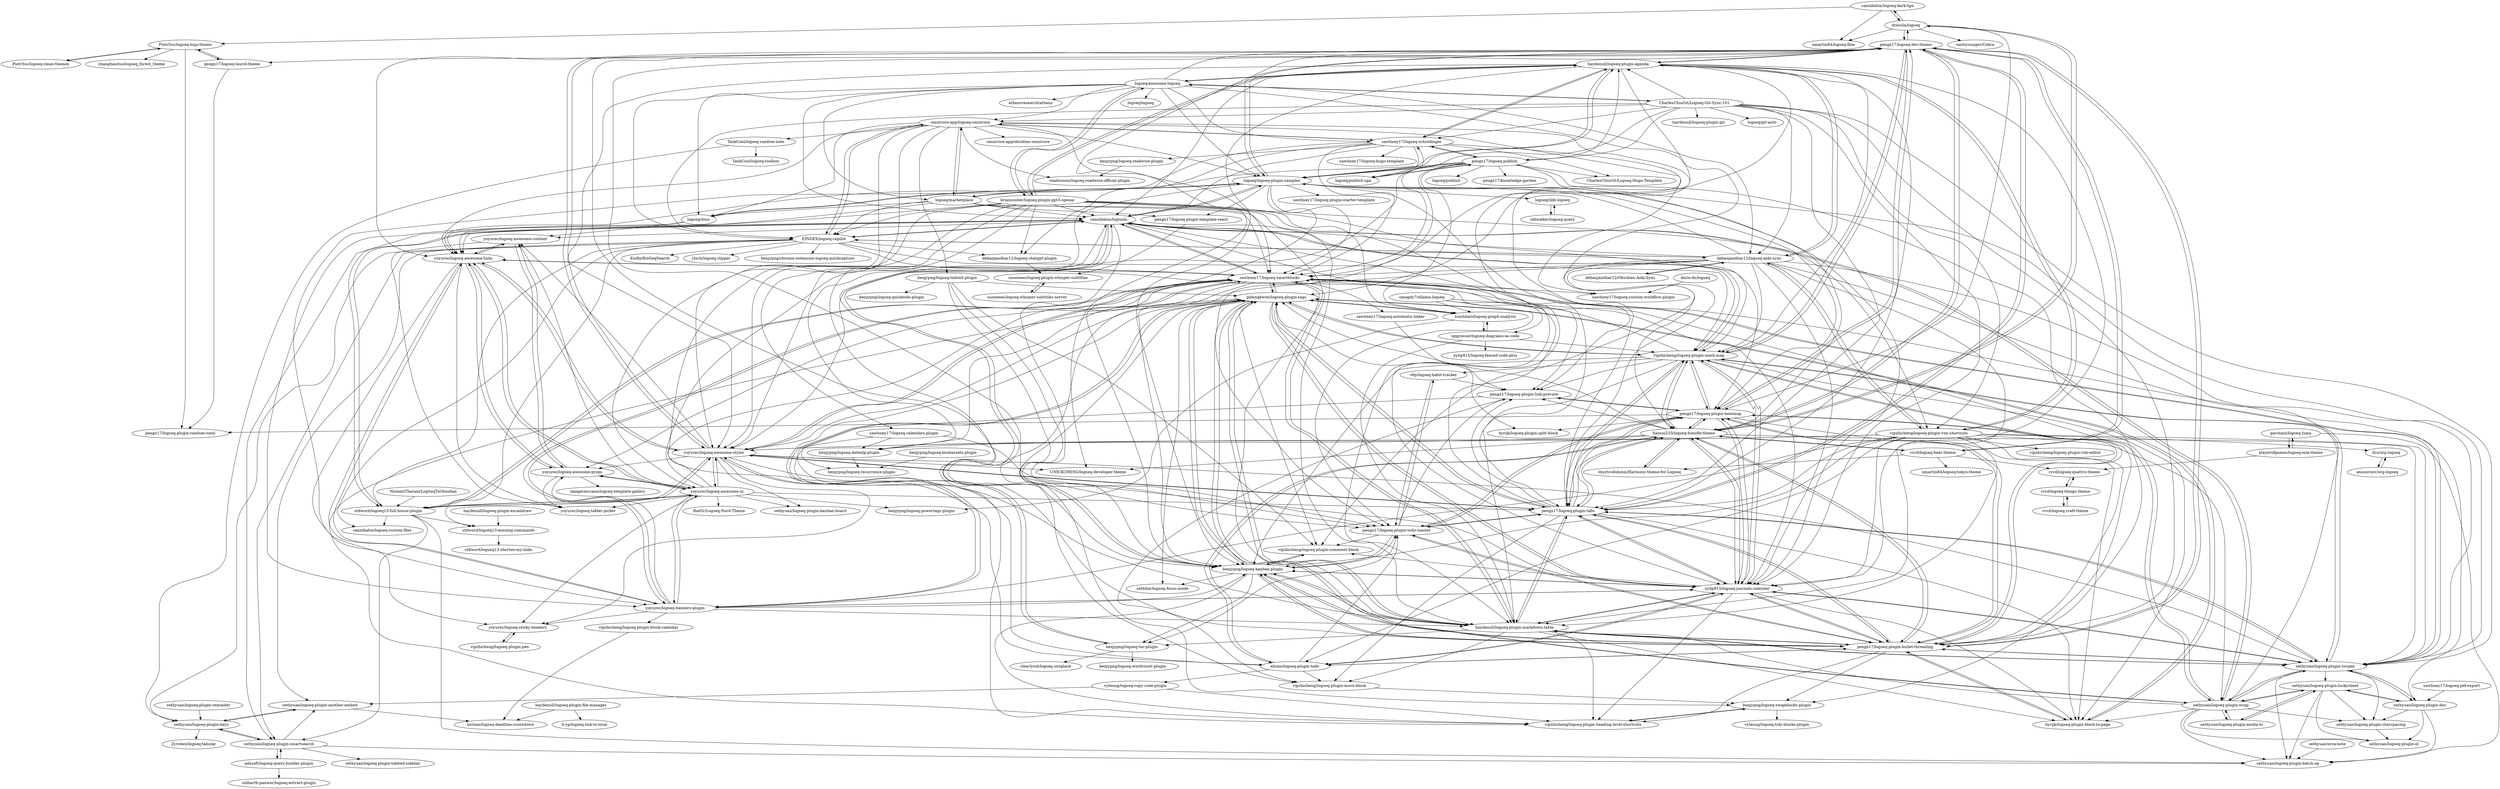 digraph G {
"cannibalox/logseq-dark-hpx" -> "PiotrSss/logseq-bujo-theme"
"cannibalox/logseq-dark-hpx" -> "nmartin84/logseq-flow"
"cannibalox/logseq-dark-hpx" -> "dracula/logseq"
"logseq/awesome-logseq" -> "haydenull/logseq-plugin-agenda"
"logseq/awesome-logseq" -> "CharlesChiuGit/Logseq-Git-Sync-101"
"logseq/awesome-logseq" -> "pengx17/logseq-dev-theme"
"logseq/awesome-logseq" -> "logseq/logseq" ["e"=1]
"logseq/awesome-logseq" -> "logseq/logseq-plugin-samples"
"logseq/awesome-logseq" -> "cannibalox/logtools"
"logseq/awesome-logseq" -> "briansunter/logseq-plugin-gpt3-openai"
"logseq/awesome-logseq" -> "logseq/marketplace"
"logseq/awesome-logseq" -> "Sansui233/logseq-bonofix-theme"
"logseq/awesome-logseq" -> "athensresearch/athens" ["e"=1]
"logseq/awesome-logseq" -> "sawhney17/logseq-schrodinger"
"logseq/awesome-logseq" -> "debanjandhar12/logseq-anki-sync"
"logseq/awesome-logseq" -> "logseq/docs"
"logseq/awesome-logseq" -> "EINDEX/logseq-copilot"
"logseq/awesome-logseq" -> "omnivore-app/logseq-omnivore"
"dario-ds/logseq" -> "sawhney17/logseq-custom-workflow-plugin"
"debanjandhar12/Obsidian-Anki-Sync" -> "debanjandhar12/logseq-anki-sync"
"vipzhicheng/logseq-plugin-mark-map" -> "pengx17/logseq-plugin-tabs"
"vipzhicheng/logseq-plugin-mark-map" -> "xyhp915/logseq-journals-calendar"
"vipzhicheng/logseq-plugin-mark-map" -> "gidongkwon/logseq-plugin-tags"
"vipzhicheng/logseq-plugin-mark-map" -> "pengx17/logseq-plugin-heatmap"
"vipzhicheng/logseq-plugin-mark-map" -> "cannibalox/logtools"
"vipzhicheng/logseq-plugin-mark-map" -> "haydenull/logseq-plugin-markdown-table"
"vipzhicheng/logseq-plugin-mark-map" -> "pengx17/logseq-plugin-bullet-threading"
"vipzhicheng/logseq-plugin-mark-map" -> "pengx17/logseq-plugin-link-preview"
"vipzhicheng/logseq-plugin-mark-map" -> "sethyuan/logseq-plugin-tocgen"
"vipzhicheng/logseq-plugin-mark-map" -> "hyrijk/logseq-plugin-block-to-page"
"vipzhicheng/logseq-plugin-mark-map" -> "pengx17/logseq-dev-theme"
"vipzhicheng/logseq-plugin-mark-map" -> "Sansui233/logseq-bonofix-theme"
"vipzhicheng/logseq-plugin-mark-map" -> "benjypng/logseq-kanban-plugin"
"vipzhicheng/logseq-plugin-mark-map" -> "sawhney17/logseq-smartblocks"
"vipzhicheng/logseq-plugin-mark-map" -> "c6p/logseq-habit-tracker"
"cannibalox/logtools" -> "benjypng/logseq-kanban-plugin"
"cannibalox/logtools" -> "pengx17/logseq-plugin-link-preview"
"cannibalox/logtools" -> "vipzhicheng/logseq-plugin-mark-map"
"cannibalox/logtools" -> "sethyuan/logseq-plugin-wrap"
"cannibalox/logtools" -> "stdword/logseq13-full-house-plugin"
"cannibalox/logtools" -> "sawhney17/logseq-smartblocks"
"cannibalox/logtools" -> "yoyurec/logseq-awesome-links"
"cannibalox/logtools" -> "pengx17/logseq-plugin-todo-master"
"cannibalox/logtools" -> "logseq/logseq-plugin-samples"
"cannibalox/logtools" -> "benjypng/logseq-datenlp-plugin"
"cannibalox/logtools" -> "sethyuan/logseq-plugin-smartsearch"
"cannibalox/logtools" -> "yoyurec/logseq-awesome-content"
"cannibalox/logtools" -> "pengx17/logseq-plugin-heatmap"
"cannibalox/logtools" -> "EINDEX/logseq-copilot"
"cannibalox/logtools" -> "pengx17/logseq-plugin-tabs"
"pengx17/logseq-plugin-link-preview" -> "pengx17/logseq-plugin-heatmap"
"pengx17/logseq-plugin-link-preview" -> "vipzhicheng/logseq-plugin-heading-level-shortcuts"
"pengx17/logseq-plugin-link-preview" -> "vipzhicheng/logseq-plugin-move-block"
"Sansui233/logseq-bonofix-theme" -> "pengx17/logseq-dev-theme"
"Sansui233/logseq-bonofix-theme" -> "dmytrodubinin/Harmony-theme-for-Logseq"
"Sansui233/logseq-bonofix-theme" -> "xyhp915/logseq-journals-calendar"
"Sansui233/logseq-bonofix-theme" -> "pengx17/logseq-plugin-heatmap"
"Sansui233/logseq-bonofix-theme" -> "pengx17/logseq-plugin-bullet-threading"
"Sansui233/logseq-bonofix-theme" -> "pengx17/logseq-plugin-tabs"
"Sansui233/logseq-bonofix-theme" -> "pengx17/logseq-plugin-link-preview"
"Sansui233/logseq-bonofix-theme" -> "rcvd/logseq-bear-theme"
"Sansui233/logseq-bonofix-theme" -> "gidongkwon/logseq-plugin-tags"
"Sansui233/logseq-bonofix-theme" -> "vipzhicheng/logseq-plugin-mark-map"
"Sansui233/logseq-bonofix-theme" -> "ahonn/logseq-plugin-todo"
"Sansui233/logseq-bonofix-theme" -> "UNICKCHENG/logseq-developer-theme"
"Sansui233/logseq-bonofix-theme" -> "sethyuan/logseq-plugin-tocgen"
"Sansui233/logseq-bonofix-theme" -> "yoyurec/logseq-awesome-styler"
"Sansui233/logseq-bonofix-theme" -> "dracula/logseq"
"pengx17/logseq-plugin-bullet-threading" -> "xyhp915/logseq-journals-calendar"
"pengx17/logseq-plugin-bullet-threading" -> "pengx17/logseq-plugin-tabs"
"pengx17/logseq-plugin-bullet-threading" -> "pengx17/logseq-plugin-heatmap"
"pengx17/logseq-plugin-bullet-threading" -> "haydenull/logseq-plugin-markdown-table"
"pengx17/logseq-plugin-bullet-threading" -> "hyrijk/logseq-plugin-block-to-page"
"pengx17/logseq-plugin-bullet-threading" -> "gidongkwon/logseq-plugin-tags"
"pengx17/logseq-plugin-bullet-threading" -> "vipzhicheng/logseq-plugin-heading-level-shortcuts"
"pengx17/logseq-plugin-bullet-threading" -> "ahonn/logseq-plugin-todo"
"pengx17/logseq-plugin-bullet-threading" -> "pengx17/logseq-plugin-todo-master"
"pengx17/logseq-plugin-bullet-threading" -> "sethyuan/logseq-plugin-tocgen"
"pengx17/logseq-plugin-bullet-threading" -> "pengx17/logseq-dev-theme"
"pengx17/logseq-plugin-bullet-threading" -> "benjypng/logseq-kanban-plugin"
"pengx17/logseq-plugin-bullet-threading" -> "vipzhicheng/logseq-plugin-mark-map"
"pengx17/logseq-plugin-bullet-threading" -> "Sansui233/logseq-bonofix-theme"
"pengx17/logseq-plugin-bullet-threading" -> "benjypng/logseq-swapblocks-plugin"
"pengx17/logseq-dev-theme" -> "Sansui233/logseq-bonofix-theme"
"pengx17/logseq-dev-theme" -> "pengx17/logseq-plugin-tabs"
"pengx17/logseq-dev-theme" -> "pengx17/logseq-plugin-bullet-threading"
"pengx17/logseq-dev-theme" -> "pengx17/logseq-plugin-heatmap"
"pengx17/logseq-dev-theme" -> "yoyurec/logseq-awesome-styler"
"pengx17/logseq-dev-theme" -> "vipzhicheng/logseq-plugin-mark-map"
"pengx17/logseq-dev-theme" -> "dracula/logseq"
"pengx17/logseq-dev-theme" -> "pengx17/logseq-plugin-todo-master"
"pengx17/logseq-dev-theme" -> "rcvd/logseq-bear-theme"
"pengx17/logseq-dev-theme" -> "logseq/logseq-plugin-samples"
"pengx17/logseq-dev-theme" -> "benjypng/logseq-kanban-plugin"
"pengx17/logseq-dev-theme" -> "haydenull/logseq-plugin-agenda"
"pengx17/logseq-dev-theme" -> "UNICKCHENG/logseq-developer-theme"
"pengx17/logseq-dev-theme" -> "yoyurec/logseq-awesome-links"
"pengx17/logseq-dev-theme" -> "pengx17/logseq-laurel-theme"
"pengx17/logseq-plugin-template-react" -> "usoonees/logseq-plugin-whisper-subtitles"
"dracula/logseq" -> "cannibalox/logseq-dark-hpx"
"dracula/logseq" -> "pengx17/logseq-dev-theme"
"dracula/logseq" -> "santiyounger/Cobra"
"dracula/logseq" -> "pengx17/logseq-plugin-heatmap"
"dracula/logseq" -> "Sansui233/logseq-bonofix-theme"
"dracula/logseq" -> "nmartin84/logseq-flow"
"logseq/docs" -> "yoyurec/logseq-awesome-content"
"logseq/docs" -> "logseq/logseq-plugin-samples"
"logseq/docs" -> "yoyurec/logseq-awesome-links"
"dmytrodubinin/Harmony-theme-for-Logseq" -> "Sansui233/logseq-bonofix-theme"
"logseq/logseq-plugin-samples" -> "logseq/marketplace"
"logseq/logseq-plugin-samples" -> "cannibalox/logtools"
"logseq/logseq-plugin-samples" -> "logseq/docs"
"logseq/logseq-plugin-samples" -> "pengx17/logseq-plugin-template-react"
"logseq/logseq-plugin-samples" -> "pengx17/logseq-dev-theme"
"logseq/logseq-plugin-samples" -> "yoyurec/logseq-awesome-styler"
"logseq/logseq-plugin-samples" -> "xyhp915/logseq-journals-calendar"
"logseq/logseq-plugin-samples" -> "pengx17/logseq-plugin-heatmap"
"logseq/logseq-plugin-samples" -> "sawhney17/logseq-smartblocks"
"logseq/logseq-plugin-samples" -> "benjypng/logseq-kanban-plugin"
"logseq/logseq-plugin-samples" -> "haydenull/logseq-plugin-agenda"
"logseq/logseq-plugin-samples" -> "pengx17/logseq-plugin-link-preview"
"logseq/logseq-plugin-samples" -> "logseq/nbb-logseq"
"logseq/logseq-plugin-samples" -> "sawhney17/logseq-plugin-starter-template"
"logseq/logseq-plugin-samples" -> "pengx17/logseq-plugin-bullet-threading"
"pengx17/logseq-laurel-theme" -> "pengx17/logseq-plugin-random-tools"
"pengx17/logseq-laurel-theme" -> "PiotrSss/logseq-bujo-theme"
"pengx17/logseq-plugin-heatmap" -> "pengx17/logseq-plugin-bullet-threading"
"pengx17/logseq-plugin-heatmap" -> "pengx17/logseq-plugin-link-preview"
"pengx17/logseq-plugin-heatmap" -> "pengx17/logseq-plugin-tabs"
"pengx17/logseq-plugin-heatmap" -> "pengx17/logseq-plugin-random-tools"
"pengx17/logseq-plugin-heatmap" -> "vipzhicheng/logseq-plugin-mark-map"
"pengx17/logseq-plugin-heatmap" -> "pengx17/logseq-plugin-todo-master"
"pengx17/logseq-plugin-heatmap" -> "hyrijk/logseq-plugin-block-to-page"
"pengx17/logseq-plugin-heatmap" -> "Sansui233/logseq-bonofix-theme"
"pengx17/logseq-plugin-heatmap" -> "xyhp915/logseq-journals-calendar"
"pengx17/logseq-plugin-heatmap" -> "pengx17/logseq-dev-theme"
"pengx17/logseq-plugin-heatmap" -> "sethyuan/logseq-plugin-wrap"
"pengx17/logseq-plugin-heatmap" -> "hyrijk/logseq-plugin-split-block"
"c6p/logseq-habit-tracker" -> "pengx17/logseq-plugin-todo-master"
"c6p/logseq-habit-tracker" -> "pengx17/logseq-plugin-link-preview"
"PiotrSss/logseq-clean-themes" -> "PiotrSss/logseq-bujo-theme"
"PiotrSss/logseq-bujo-theme" -> "PiotrSss/logseq-clean-themes"
"PiotrSss/logseq-bujo-theme" -> "zhanghanduo/logseq_forest_theme"
"PiotrSss/logseq-bujo-theme" -> "pengx17/logseq-laurel-theme"
"PiotrSss/logseq-bujo-theme" -> "pengx17/logseq-plugin-random-tools"
"llcc/org-logseq" -> "ansmirnov/org-logseq"
"ansmirnov/org-logseq" -> "llcc/org-logseq"
"haydenull/logseq-plugin-agenda" -> "pengx17/logseq-plugin-tabs"
"haydenull/logseq-plugin-agenda" -> "sawhney17/logseq-smartblocks"
"haydenull/logseq-plugin-agenda" -> "debanjandhar12/logseq-anki-sync"
"haydenull/logseq-plugin-agenda" -> "yoyurec/logseq-awesome-styler"
"haydenull/logseq-plugin-agenda" -> "logseq/awesome-logseq"
"haydenull/logseq-plugin-agenda" -> "vipzhicheng/logseq-plugin-mark-map"
"haydenull/logseq-plugin-agenda" -> "pengx17/logseq-dev-theme"
"haydenull/logseq-plugin-agenda" -> "gidongkwon/logseq-plugin-tags"
"haydenull/logseq-plugin-agenda" -> "logseq/logseq-plugin-samples"
"haydenull/logseq-plugin-agenda" -> "briansunter/logseq-plugin-gpt3-openai"
"haydenull/logseq-plugin-agenda" -> "cannibalox/logtools"
"haydenull/logseq-plugin-agenda" -> "xyhp915/logseq-journals-calendar"
"haydenull/logseq-plugin-agenda" -> "vipzhicheng/logseq-plugin-vim-shortcuts"
"haydenull/logseq-plugin-agenda" -> "sawhney17/logseq-schrodinger"
"haydenull/logseq-plugin-agenda" -> "benjypng/logseq-kanban-plugin"
"ahonn/logseq-plugin-todo" -> "xyhp915/logseq-journals-calendar"
"ahonn/logseq-plugin-todo" -> "pengx17/logseq-plugin-bullet-threading"
"ahonn/logseq-plugin-todo" -> "Sansui233/logseq-bonofix-theme"
"ahonn/logseq-plugin-todo" -> "pengx17/logseq-plugin-todo-master"
"ahonn/logseq-plugin-todo" -> "vyleung/logseq-copy-code-plugin"
"ahonn/logseq-plugin-todo" -> "vipzhicheng/logseq-plugin-move-block"
"ahonn/logseq-plugin-todo" -> "gidongkwon/logseq-plugin-tags"
"benjypng/logseq-kanban-plugin" -> "pengx17/logseq-plugin-todo-master"
"benjypng/logseq-kanban-plugin" -> "vipzhicheng/logseq-plugin-comment-block"
"benjypng/logseq-kanban-plugin" -> "gidongkwon/logseq-plugin-tags"
"benjypng/logseq-kanban-plugin" -> "haydenull/logseq-plugin-markdown-table"
"benjypng/logseq-kanban-plugin" -> "cannibalox/logtools"
"benjypng/logseq-kanban-plugin" -> "xyhp915/logseq-journals-calendar"
"benjypng/logseq-kanban-plugin" -> "sethyuan/logseq-plugin-wrap"
"benjypng/logseq-kanban-plugin" -> "pengx17/logseq-plugin-bullet-threading"
"benjypng/logseq-kanban-plugin" -> "vipzhicheng/logseq-plugin-heading-level-shortcuts"
"benjypng/logseq-kanban-plugin" -> "benjypng/logseq-toc-plugin"
"benjypng/logseq-kanban-plugin" -> "sethfair/logseq-focus-mode"
"benjypng/logseq-localassets-plugin" -> "benjypng/logseq-recurrence-plugin"
"CharlesChiuGit/Logseq-Git-Sync-101" -> "logseq/awesome-logseq"
"CharlesChiuGit/Logseq-Git-Sync-101" -> "haydenull/logseq-plugin-agenda"
"CharlesChiuGit/Logseq-Git-Sync-101" -> "pengx17/logseq-publish"
"CharlesChiuGit/Logseq-Git-Sync-101" -> "sawhney17/logseq-schrodinger"
"CharlesChiuGit/Logseq-Git-Sync-101" -> "debanjandhar12/logseq-anki-sync"
"CharlesChiuGit/Logseq-Git-Sync-101" -> "logseq/logseq-plugin-samples"
"CharlesChiuGit/Logseq-Git-Sync-101" -> "haydenull/logseq-plugin-git"
"CharlesChiuGit/Logseq-Git-Sync-101" -> "omnivore-app/logseq-omnivore"
"CharlesChiuGit/Logseq-Git-Sync-101" -> "pengx17/logseq-plugin-bullet-threading"
"CharlesChiuGit/Logseq-Git-Sync-101" -> "EINDEX/logseq-copilot"
"CharlesChiuGit/Logseq-Git-Sync-101" -> "pengx17/logseq-plugin-tabs"
"CharlesChiuGit/Logseq-Git-Sync-101" -> "sethyuan/logseq-plugin-tocgen"
"CharlesChiuGit/Logseq-Git-Sync-101" -> "vipzhicheng/logseq-plugin-vim-shortcuts"
"CharlesChiuGit/Logseq-Git-Sync-101" -> "logseq/git-auto"
"CharlesChiuGit/Logseq-Git-Sync-101" -> "xyhp915/logseq-journals-calendar"
"briansunter/logseq-plugin-gpt3-openai" -> "haydenull/logseq-plugin-agenda"
"briansunter/logseq-plugin-gpt3-openai" -> "yoyurec/logseq-awesome-ui"
"briansunter/logseq-plugin-gpt3-openai" -> "trashhalo/logseq-graph-analysis"
"briansunter/logseq-plugin-gpt3-openai" -> "xyhp915/logseq-journals-calendar"
"briansunter/logseq-plugin-gpt3-openai" -> "EINDEX/logseq-copilot"
"briansunter/logseq-plugin-gpt3-openai" -> "debanjandhar12/logseq-chatgpt-plugin"
"briansunter/logseq-plugin-gpt3-openai" -> "vipzhicheng/logseq-plugin-mark-map"
"briansunter/logseq-plugin-gpt3-openai" -> "yoyurec/logseq-banners-plugin"
"briansunter/logseq-plugin-gpt3-openai" -> "sawhney17/logseq-calendars-plugin"
"briansunter/logseq-plugin-gpt3-openai" -> "yoyurec/logseq-awesome-styler"
"briansunter/logseq-plugin-gpt3-openai" -> "ahonn/logseq-plugin-todo"
"briansunter/logseq-plugin-gpt3-openai" -> "logseq/awesome-logseq"
"briansunter/logseq-plugin-gpt3-openai" -> "haydenull/logseq-plugin-markdown-table"
"briansunter/logseq-plugin-gpt3-openai" -> "vipzhicheng/logseq-plugin-vim-shortcuts"
"briansunter/logseq-plugin-gpt3-openai" -> "cannibalox/logtools"
"debanjandhar12/logseq-anki-sync" -> "haydenull/logseq-plugin-agenda"
"debanjandhar12/logseq-anki-sync" -> "pengx17/logseq-plugin-tabs"
"debanjandhar12/logseq-anki-sync" -> "sethyuan/logseq-plugin-wrap"
"debanjandhar12/logseq-anki-sync" -> "vipzhicheng/logseq-plugin-vim-shortcuts"
"debanjandhar12/logseq-anki-sync" -> "sethyuan/logseq-plugin-tocgen"
"debanjandhar12/logseq-anki-sync" -> "debanjandhar12/Obsidian-Anki-Sync"
"debanjandhar12/logseq-anki-sync" -> "xyhp915/logseq-journals-calendar"
"debanjandhar12/logseq-anki-sync" -> "EINDEX/logseq-copilot"
"debanjandhar12/logseq-anki-sync" -> "cannibalox/logtools"
"debanjandhar12/logseq-anki-sync" -> "sawhney17/logseq-smartblocks"
"debanjandhar12/logseq-anki-sync" -> "logseq/logseq-plugin-samples"
"debanjandhar12/logseq-anki-sync" -> "vipzhicheng/logseq-plugin-mark-map"
"debanjandhar12/logseq-anki-sync" -> "benjypng/logseq-kanban-plugin"
"debanjandhar12/logseq-anki-sync" -> "vipzhicheng/logseq-plugin-comment-block"
"debanjandhar12/logseq-anki-sync" -> "haydenull/logseq-plugin-markdown-table"
"benjypng/logseq-todoist-plugin" -> "vipzhicheng/logseq-plugin-comment-block"
"benjypng/logseq-todoist-plugin" -> "benjypng/logseq-kanban-plugin"
"benjypng/logseq-todoist-plugin" -> "pengx17/logseq-plugin-todo-master"
"benjypng/logseq-todoist-plugin" -> "benjypng/logseq-quicktodo-plugin"
"benjypng/logseq-todoist-plugin" -> "gidongkwon/logseq-plugin-tags"
"pengx17/logseq-publish" -> "sawhney17/logseq-schrodinger"
"pengx17/logseq-publish" -> "logseq/publish-spa"
"pengx17/logseq-publish" -> "sawhney17/logseq-smartblocks"
"pengx17/logseq-publish" -> "logseq/publish"
"pengx17/logseq-publish" -> "sethyuan/logseq-plugin-tocgen"
"pengx17/logseq-publish" -> "CharlesChiuGit/Logseq-Hugo-Template" ["e"=1]
"pengx17/logseq-publish" -> "yoyurec/logseq-awesome-links"
"pengx17/logseq-publish" -> "yoyurec/logseq-awesome-styler"
"pengx17/logseq-publish" -> "trashhalo/logseq-graph-analysis"
"pengx17/logseq-publish" -> "pengx17/knowledge-garden"
"pengx17/logseq-publish" -> "haydenull/logseq-plugin-agenda"
"pengx17/logseq-publish" -> "logseq/logseq-plugin-samples"
"pengx17/logseq-publish" -> "Sansui233/logseq-bonofix-theme"
"pengx17/logseq-publish" -> "pengx17/logseq-plugin-todo-master"
"vipzhicheng/logseq-plugin-vim-shortcuts" -> "pengx17/logseq-plugin-tabs"
"vipzhicheng/logseq-plugin-vim-shortcuts" -> "xyhp915/logseq-journals-calendar"
"vipzhicheng/logseq-plugin-vim-shortcuts" -> "vipzhicheng/logseq-plugin-vim-editor"
"vipzhicheng/logseq-plugin-vim-shortcuts" -> "pengx17/logseq-plugin-bullet-threading"
"vipzhicheng/logseq-plugin-vim-shortcuts" -> "sethyuan/logseq-plugin-tocgen"
"vipzhicheng/logseq-plugin-vim-shortcuts" -> "debanjandhar12/logseq-anki-sync"
"vipzhicheng/logseq-plugin-vim-shortcuts" -> "haydenull/logseq-plugin-markdown-table"
"vipzhicheng/logseq-plugin-vim-shortcuts" -> "benjypng/logseq-kanban-plugin"
"vipzhicheng/logseq-plugin-vim-shortcuts" -> "haydenull/logseq-plugin-agenda"
"vipzhicheng/logseq-plugin-vim-shortcuts" -> "yoyurec/logseq-banners-plugin"
"vipzhicheng/logseq-plugin-vim-shortcuts" -> "ahonn/logseq-plugin-todo"
"vipzhicheng/logseq-plugin-vim-shortcuts" -> "llcc/org-logseq"
"vipzhicheng/logseq-plugin-vim-shortcuts" -> "sethyuan/logseq-plugin-wrap"
"vipzhicheng/logseq-plugin-vim-shortcuts" -> "yoyurec/logseq-awesome-styler"
"vipzhicheng/logseq-plugin-vim-shortcuts" -> "benjypng/logseq-datenlp-plugin"
"npgrosser/logseq-diagrams-as-code" -> "trashhalo/logseq-graph-analysis"
"npgrosser/logseq-diagrams-as-code" -> "haydenull/logseq-plugin-markdown-table"
"npgrosser/logseq-diagrams-as-code" -> "xyhp915/logseq-fenced-code-plus"
"npgrosser/logseq-diagrams-as-code" -> "vipzhicheng/logseq-plugin-mark-map"
"sethyuan/logseq-plugin-tocgen" -> "sethyuan/logseq-plugin-doc"
"sethyuan/logseq-plugin-tocgen" -> "sethyuan/logseq-plugin-wrap"
"sethyuan/logseq-plugin-tocgen" -> "haydenull/logseq-plugin-markdown-table"
"sethyuan/logseq-plugin-tocgen" -> "sethyuan/logseq-plugin-charspacing"
"sethyuan/logseq-plugin-tocgen" -> "sawhney17/logseq-smartblocks"
"sethyuan/logseq-plugin-tocgen" -> "pengx17/logseq-plugin-bullet-threading"
"sethyuan/logseq-plugin-tocgen" -> "sethyuan/logseq-plugin-luckysheet"
"sethyuan/logseq-plugin-tocgen" -> "sethyuan/logseq-plugin-batch-op"
"sethyuan/logseq-plugin-tocgen" -> "xyhp915/logseq-journals-calendar"
"sethyuan/logseq-plugin-tocgen" -> "pengx17/logseq-plugin-tabs"
"sethyuan/logseq-plugin-tocgen" -> "vipzhicheng/logseq-plugin-mark-map"
"yoyurec/logseq-awesome-styler" -> "yoyurec/logseq-awesome-links"
"yoyurec/logseq-awesome-styler" -> "yoyurec/logseq-awesome-ui"
"yoyurec/logseq-awesome-styler" -> "yoyurec/logseq-banners-plugin"
"yoyurec/logseq-awesome-styler" -> "yoyurec/logseq-awesome-content"
"yoyurec/logseq-awesome-styler" -> "yoyurec/logseq-sticky-headers"
"yoyurec/logseq-awesome-styler" -> "sethyuan/logseq-plugin-kanban-board"
"yoyurec/logseq-awesome-styler" -> "pengx17/logseq-plugin-tabs"
"yoyurec/logseq-awesome-styler" -> "pengx17/logseq-dev-theme"
"yoyurec/logseq-awesome-styler" -> "sawhney17/logseq-smartblocks"
"yoyurec/logseq-awesome-styler" -> "gidongkwon/logseq-plugin-tags"
"yoyurec/logseq-awesome-styler" -> "sethyuan/logseq-plugin-tocgen"
"yoyurec/logseq-awesome-styler" -> "yoyurec/logseq-awesome-props"
"yoyurec/logseq-awesome-styler" -> "haydenull/logseq-plugin-markdown-table"
"yoyurec/logseq-awesome-styler" -> "UNICKCHENG/logseq-developer-theme"
"yoyurec/logseq-awesome-styler" -> "stdword/logseq13-full-house-plugin"
"pengx17/logseq-plugin-tabs" -> "pengx17/logseq-plugin-bullet-threading"
"pengx17/logseq-plugin-tabs" -> "xyhp915/logseq-journals-calendar"
"pengx17/logseq-plugin-tabs" -> "gidongkwon/logseq-plugin-tags"
"pengx17/logseq-plugin-tabs" -> "pengx17/logseq-dev-theme"
"pengx17/logseq-plugin-tabs" -> "vipzhicheng/logseq-plugin-mark-map"
"pengx17/logseq-plugin-tabs" -> "pengx17/logseq-plugin-heatmap"
"pengx17/logseq-plugin-tabs" -> "haydenull/logseq-plugin-markdown-table"
"pengx17/logseq-plugin-tabs" -> "pengx17/logseq-plugin-todo-master"
"pengx17/logseq-plugin-tabs" -> "yoyurec/logseq-awesome-styler"
"pengx17/logseq-plugin-tabs" -> "pengx17/logseq-plugin-link-preview"
"pengx17/logseq-plugin-tabs" -> "sethyuan/logseq-plugin-tocgen"
"pengx17/logseq-plugin-tabs" -> "vipzhicheng/logseq-plugin-move-block"
"pengx17/logseq-plugin-tabs" -> "Sansui233/logseq-bonofix-theme"
"pengx17/logseq-plugin-tabs" -> "hyrijk/logseq-plugin-block-to-page"
"pengx17/logseq-plugin-tabs" -> "yoyurec/logseq-awesome-links"
"pengx17/logseq-plugin-todo-master" -> "benjypng/logseq-kanban-plugin"
"pengx17/logseq-plugin-todo-master" -> "c6p/logseq-habit-tracker"
"pengx17/logseq-plugin-todo-master" -> "vipzhicheng/logseq-plugin-comment-block"
"pengx17/logseq-plugin-todo-master" -> "pengx17/logseq-plugin-bullet-threading"
"pengx17/logseq-plugin-todo-master" -> "pengx17/logseq-plugin-tabs"
"pengx17/logseq-plugin-todo-master" -> "pengx17/logseq-plugin-heatmap"
"pengx17/logseq-plugin-todo-master" -> "pengx17/logseq-plugin-link-preview"
"pengx17/logseq-plugin-todo-master" -> "benjypng/logseq-toc-plugin"
"haydenull/logseq-plugin-markdown-table" -> "pengx17/logseq-plugin-bullet-threading"
"haydenull/logseq-plugin-markdown-table" -> "hyrijk/logseq-plugin-block-to-page"
"haydenull/logseq-plugin-markdown-table" -> "xyhp915/logseq-journals-calendar"
"haydenull/logseq-plugin-markdown-table" -> "sethyuan/logseq-plugin-tocgen"
"haydenull/logseq-plugin-markdown-table" -> "pengx17/logseq-plugin-tabs"
"haydenull/logseq-plugin-markdown-table" -> "gidongkwon/logseq-plugin-tags"
"haydenull/logseq-plugin-markdown-table" -> "benjypng/logseq-kanban-plugin"
"haydenull/logseq-plugin-markdown-table" -> "vipzhicheng/logseq-plugin-move-block"
"haydenull/logseq-plugin-markdown-table" -> "sawhney17/logseq-smartblocks"
"haydenull/logseq-plugin-markdown-table" -> "vipzhicheng/logseq-plugin-heading-level-shortcuts"
"haydenull/logseq-plugin-markdown-table" -> "benjypng/logseq-toc-plugin"
"vipzhicheng/logseq-plugin-move-block" -> "benjypng/logseq-swapblocks-plugin"
"sethyuan/logseq-plugin-charspacing" -> "sethyuan/logseq-plugin-ol"
"benjypng/logseq-toc-plugin" -> "clearlysid/logseq-unsplash"
"benjypng/logseq-toc-plugin" -> "benjypng/logseq-wordcount-plugin"
"benjypng/logseq-toc-plugin" -> "gidongkwon/logseq-plugin-tags"
"vipzhicheng/logseq-plugin-heading-level-shortcuts" -> "benjypng/logseq-swapblocks-plugin"
"sethyuan/logseq-plugin-wrap" -> "sethyuan/logseq-plugin-luckysheet"
"sethyuan/logseq-plugin-wrap" -> "sethyuan/logseq-plugin-tocgen"
"sethyuan/logseq-plugin-wrap" -> "benjypng/logseq-kanban-plugin"
"sethyuan/logseq-plugin-wrap" -> "sethyuan/logseq-plugin-media-ts"
"sethyuan/logseq-plugin-wrap" -> "hyrijk/logseq-plugin-block-to-page"
"sethyuan/logseq-plugin-wrap" -> "sethyuan/logseq-plugin-charspacing"
"sethyuan/logseq-plugin-wrap" -> "cannibalox/logtools"
"sethyuan/logseq-plugin-wrap" -> "haydenull/logseq-plugin-markdown-table"
"sethyuan/logseq-plugin-wrap" -> "sethyuan/logseq-plugin-ol"
"sethyuan/logseq-plugin-wrap" -> "pengx17/logseq-plugin-heatmap"
"sethyuan/logseq-plugin-wrap" -> "sethyuan/logseq-plugin-batch-op"
"sethyuan/logseq-plugin-luckysheet" -> "sethyuan/logseq-plugin-ol"
"sethyuan/logseq-plugin-luckysheet" -> "sethyuan/logseq-plugin-doc"
"sethyuan/logseq-plugin-luckysheet" -> "sethyuan/logseq-plugin-wrap"
"sethyuan/logseq-plugin-luckysheet" -> "sethyuan/logseq-plugin-charspacing"
"sethyuan/logseq-plugin-luckysheet" -> "sethyuan/logseq-plugin-batch-op"
"sethyuan/logseq-plugin-luckysheet" -> "sethyuan/logseq-plugin-media-ts"
"xyhp915/logseq-journals-calendar" -> "pengx17/logseq-plugin-bullet-threading"
"xyhp915/logseq-journals-calendar" -> "pengx17/logseq-plugin-tabs"
"xyhp915/logseq-journals-calendar" -> "gidongkwon/logseq-plugin-tags"
"xyhp915/logseq-journals-calendar" -> "vipzhicheng/logseq-plugin-mark-map"
"xyhp915/logseq-journals-calendar" -> "haydenull/logseq-plugin-markdown-table"
"xyhp915/logseq-journals-calendar" -> "vipzhicheng/logseq-plugin-comment-block"
"xyhp915/logseq-journals-calendar" -> "hyrijk/logseq-plugin-block-to-page"
"xyhp915/logseq-journals-calendar" -> "ahonn/logseq-plugin-todo"
"xyhp915/logseq-journals-calendar" -> "benjypng/logseq-kanban-plugin"
"xyhp915/logseq-journals-calendar" -> "Sansui233/logseq-bonofix-theme"
"xyhp915/logseq-journals-calendar" -> "pengx17/logseq-plugin-heatmap"
"xyhp915/logseq-journals-calendar" -> "yoyurec/logseq-banners-plugin"
"xyhp915/logseq-journals-calendar" -> "sethyuan/logseq-plugin-tocgen"
"xyhp915/logseq-journals-calendar" -> "vipzhicheng/logseq-plugin-heading-level-shortcuts"
"hyrijk/logseq-plugin-block-to-page" -> "pengx17/logseq-plugin-bullet-threading"
"hyrijk/logseq-plugin-block-to-page" -> "gidongkwon/logseq-plugin-tags"
"gidongkwon/logseq-plugin-tags" -> "pengx17/logseq-plugin-tabs"
"gidongkwon/logseq-plugin-tags" -> "pengx17/logseq-plugin-bullet-threading"
"gidongkwon/logseq-plugin-tags" -> "hyrijk/logseq-plugin-block-to-page"
"gidongkwon/logseq-plugin-tags" -> "xyhp915/logseq-journals-calendar"
"gidongkwon/logseq-plugin-tags" -> "benjypng/logseq-toc-plugin"
"gidongkwon/logseq-plugin-tags" -> "benjypng/logseq-kanban-plugin"
"gidongkwon/logseq-plugin-tags" -> "sethfair/logseq-focus-mode"
"gidongkwon/logseq-plugin-tags" -> "haydenull/logseq-plugin-markdown-table"
"gidongkwon/logseq-plugin-tags" -> "vipzhicheng/logseq-plugin-comment-block"
"gidongkwon/logseq-plugin-tags" -> "vipzhicheng/logseq-plugin-mark-map"
"gidongkwon/logseq-plugin-tags" -> "pengx17/logseq-plugin-link-preview"
"gidongkwon/logseq-plugin-tags" -> "sawhney17/logseq-smartblocks"
"gidongkwon/logseq-plugin-tags" -> "vipzhicheng/logseq-plugin-heading-level-shortcuts"
"gidongkwon/logseq-plugin-tags" -> "benjypng/logseq-swapblocks-plugin"
"gidongkwon/logseq-plugin-tags" -> "trashhalo/logseq-graph-analysis"
"sawhney17/logseq-schrodinger" -> "pengx17/logseq-publish"
"sawhney17/logseq-schrodinger" -> "CharlesChiuGit/Logseq-Hugo-Template" ["e"=1]
"sawhney17/logseq-schrodinger" -> "logseq/publish-spa"
"sawhney17/logseq-schrodinger" -> "sawhney17/logseq-smartblocks"
"sawhney17/logseq-schrodinger" -> "sawhney17/logseq-hugo-template"
"sawhney17/logseq-schrodinger" -> "debanjandhar12/logseq-chatgpt-plugin"
"sawhney17/logseq-schrodinger" -> "yoyurec/logseq-banners-plugin"
"sawhney17/logseq-schrodinger" -> "omnivore-app/logseq-omnivore"
"sawhney17/logseq-schrodinger" -> "benjypng/logseq-readwise-plugin"
"sawhney17/logseq-schrodinger" -> "haydenull/logseq-plugin-agenda"
"sawhney17/logseq-schrodinger" -> "cannibalox/logtools"
"sawhney17/logseq-schrodinger" -> "sawhney17/logseq-custom-workflow-plugin"
"sawhney17/logseq-smartblocks" -> "sethyuan/logseq-plugin-tocgen"
"sawhney17/logseq-smartblocks" -> "vipzhicheng/logseq-plugin-move-block"
"sawhney17/logseq-smartblocks" -> "haydenull/logseq-plugin-markdown-table"
"sawhney17/logseq-smartblocks" -> "gidongkwon/logseq-plugin-tags"
"sawhney17/logseq-smartblocks" -> "yoyurec/logseq-awesome-links"
"sawhney17/logseq-smartblocks" -> "benjypng/logseq-swapblocks-plugin"
"sawhney17/logseq-smartblocks" -> "cannibalox/logtools"
"sawhney17/logseq-smartblocks" -> "yoyurec/logseq-banners-plugin"
"sawhney17/logseq-smartblocks" -> "yoyurec/logseq-awesome-props"
"sawhney17/logseq-smartblocks" -> "benjypng/logseq-datenlp-plugin"
"sawhney17/logseq-smartblocks" -> "stdword/logseq13-full-house-plugin"
"sawhney17/logseq-smartblocks" -> "yoyurec/logseq-awesome-styler"
"sawhney17/logseq-smartblocks" -> "sawhney17/logseq-custom-workflow-plugin"
"sawhney17/logseq-smartblocks" -> "sawhney17/logseq-automatic-linker"
"sawhney17/logseq-smartblocks" -> "sethyuan/logseq-plugin-doc"
"rcvd/logseq-bear-theme" -> "dmytrodubinin/Harmony-theme-for-Logseq"
"rcvd/logseq-bear-theme" -> "nmartin84/logseq-tokyo-theme"
"rcvd/logseq-bear-theme" -> "Sansui233/logseq-bonofix-theme"
"rcvd/logseq-bear-theme" -> "rcvd/logseq-quattro-theme"
"rcvd/logseq-bear-theme" -> "pengx17/logseq-dev-theme"
"benjypng/logseq-readwise-plugin" -> "readwiseio/logseq-readwise-official-plugin"
"sawhney17/logseq-calendars-plugin" -> "benjypng/logseq-datenlp-plugin"
"sawhney17/logseq-calendars-plugin" -> "benjypng/logseq-recurrence-plugin"
"sawhney17/logseq-calendars-plugin" -> "xyhp915/logseq-journals-calendar"
"sethyuan/logseq-plugin-doc" -> "sethyuan/logseq-plugin-tocgen"
"sethyuan/logseq-plugin-doc" -> "sethyuan/logseq-plugin-luckysheet"
"sethyuan/logseq-plugin-doc" -> "sethyuan/logseq-plugin-ol"
"sethyuan/logseq-plugin-doc" -> "sethyuan/logseq-plugin-batch-op"
"sethyuan/logseq-plugin-doc" -> "sethyuan/logseq-plugin-charspacing"
"sethyuan/logseq-plugin-media-ts" -> "sethyuan/logseq-plugin-luckysheet"
"sethyuan/logseq-plugin-media-ts" -> "sethyuan/logseq-plugin-wrap"
"vyleung/logseq-copy-code-plugin" -> "sethyuan/logseq-plugin-another-embed"
"vyleung/logseq-copy-code-plugin" -> "vipzhicheng/logseq-plugin-heading-level-shortcuts"
"sawhney17/logseq-automatic-linker" -> "hyrijk/logseq-plugin-split-block"
"playerofgames/logseq-mia-theme" -> "rcvd/logseq-quattro-theme"
"playerofgames/logseq-mia-theme" -> "gavinmn/logseq-luma"
"cldwalker/logseq-query" -> "logseq/nbb-logseq"
"sawhney17/logseq-pdf-export" -> "sethyuan/logseq-plugin-doc"
"haydenull/logseq-plugin-file-manager" -> "xxchan/logseq-deadline-countdown"
"haydenull/logseq-plugin-file-manager" -> "b-yp/logseq-link-to-local"
"logseq/marketplace" -> "logseq/logseq-plugin-samples"
"logseq/marketplace" -> "sawhney17/logseq-smartblocks"
"logseq/marketplace" -> "omnivore-app/logseq-omnivore"
"logseq/marketplace" -> "pengx17/logseq-plugin-template-react"
"logseq/marketplace" -> "logseq/docs"
"logseq/marketplace" -> "cannibalox/logtools"
"logseq/marketplace" -> "haydenull/logseq-plugin-markdown-table"
"logseq/marketplace" -> "EINDEX/logseq-copilot"
"logseq/marketplace" -> "yoyurec/logseq-awesome-links"
"TankCool/logseq-random-note" -> "sethyuan/logseq-plugin-days"
"TankCool/logseq-random-note" -> "TankCool/logseq-toolbox"
"benjypng/logseq-swapblocks-plugin" -> "vyleung/logseq-tidy-blocks-plugin"
"benjypng/logseq-swapblocks-plugin" -> "vipzhicheng/logseq-plugin-heading-level-shortcuts"
"rcvd/logseq-craft-theme" -> "rcvd/logseq-things-theme"
"benjypng/logseq-datenlp-plugin" -> "benjypng/logseq-recurrence-plugin"
"rcvd/logseq-quattro-theme" -> "rcvd/logseq-things-theme"
"rcvd/logseq-things-theme" -> "rcvd/logseq-craft-theme"
"rcvd/logseq-things-theme" -> "rcvd/logseq-quattro-theme"
"logseq/nbb-logseq" -> "cldwalker/logseq-query"
"vipzhicheng/logseq-plugin-comment-block" -> "benjypng/logseq-kanban-plugin"
"yoyurec/logseq-awesome-ui" -> "yoyurec/logseq-awesome-links"
"yoyurec/logseq-awesome-ui" -> "yoyurec/logseq-awesome-styler"
"yoyurec/logseq-awesome-ui" -> "yoyurec/logseq-awesome-props"
"yoyurec/logseq-awesome-ui" -> "yoyurec/logseq-awesome-content"
"yoyurec/logseq-awesome-ui" -> "yoyurec/logseq-banners-plugin"
"yoyurec/logseq-awesome-ui" -> "yoyurec/logseq-tabler-picker"
"yoyurec/logseq-awesome-ui" -> "yoyurec/logseq-sticky-headers"
"yoyurec/logseq-awesome-ui" -> "sawhney17/logseq-smartblocks"
"yoyurec/logseq-awesome-ui" -> "benjypng/logseq-powertags-plugin"
"yoyurec/logseq-awesome-ui" -> "Bad3r/Logseq-Nord-Theme"
"yoyurec/logseq-awesome-ui" -> "sethyuan/logseq-plugin-kanban-board"
"yoyurec/logseq-awesome-ui" -> "pengx17/logseq-plugin-tabs"
"yoyurec/logseq-awesome-ui" -> "cannibalox/logtools"
"yoyurec/logseq-awesome-ui" -> "stdword/logseq13-full-house-plugin"
"NishantTharani/LogSeqToObsidian" -> "stdword/logseq13-full-house-plugin"
"yoyurec/logseq-awesome-links" -> "yoyurec/logseq-awesome-props"
"yoyurec/logseq-awesome-links" -> "yoyurec/logseq-awesome-content"
"yoyurec/logseq-awesome-links" -> "yoyurec/logseq-awesome-ui"
"yoyurec/logseq-awesome-links" -> "yoyurec/logseq-tabler-picker"
"yoyurec/logseq-awesome-links" -> "yoyurec/logseq-awesome-styler"
"yoyurec/logseq-awesome-links" -> "yoyurec/logseq-banners-plugin"
"yoyurec/logseq-awesome-links" -> "yoyurec/logseq-sticky-headers"
"yoyurec/logseq-awesome-links" -> "sawhney17/logseq-smartblocks"
"yoyurec/logseq-banners-plugin" -> "yoyurec/logseq-awesome-styler"
"yoyurec/logseq-banners-plugin" -> "yoyurec/logseq-awesome-links"
"yoyurec/logseq-banners-plugin" -> "yoyurec/logseq-sticky-headers"
"yoyurec/logseq-banners-plugin" -> "yoyurec/logseq-awesome-ui"
"yoyurec/logseq-banners-plugin" -> "yoyurec/logseq-awesome-props"
"yoyurec/logseq-banners-plugin" -> "vipzhicheng/logseq-plugin-block-calendar"
"yoyurec/logseq-banners-plugin" -> "sawhney17/logseq-smartblocks"
"yoyurec/logseq-banners-plugin" -> "xyhp915/logseq-journals-calendar"
"yoyurec/logseq-banners-plugin" -> "haydenull/logseq-plugin-markdown-table"
"yoyurec/logseq-banners-plugin" -> "benjypng/logseq-kanban-plugin"
"yoyurec/logseq-sticky-headers" -> "vipzhicheng/logseq-plugin-pen"
"vipzhicheng/logseq-plugin-pen" -> "yoyurec/logseq-sticky-headers"
"omnivore-app/logseq-omnivore" -> "yoyurec/logseq-awesome-styler"
"omnivore-app/logseq-omnivore" -> "EINDEX/logseq-copilot"
"omnivore-app/logseq-omnivore" -> "omnivore-app/obsidian-omnivore" ["e"=1]
"omnivore-app/logseq-omnivore" -> "logseq/marketplace"
"omnivore-app/logseq-omnivore" -> "readwiseio/logseq-readwise-official-plugin"
"omnivore-app/logseq-omnivore" -> "haydenull/logseq-plugin-markdown-table"
"omnivore-app/logseq-omnivore" -> "TankCool/logseq-random-note"
"omnivore-app/logseq-omnivore" -> "sawhney17/logseq-smartblocks"
"omnivore-app/logseq-omnivore" -> "logseq/logseq-plugin-samples"
"omnivore-app/logseq-omnivore" -> "yoyurec/logseq-awesome-links"
"omnivore-app/logseq-omnivore" -> "sawhney17/logseq-schrodinger"
"omnivore-app/logseq-omnivore" -> "benjypng/logseq-todoist-plugin"
"omnivore-app/logseq-omnivore" -> "pengx17/logseq-plugin-bullet-threading"
"omnivore-app/logseq-omnivore" -> "pengx17/logseq-plugin-tabs"
"omnivore-app/logseq-omnivore" -> "logseq/docs"
"sethyuan/logseq-plugin-another-embed" -> "sethyuan/logseq-plugin-days"
"sethyuan/logseq-plugin-another-embed" -> "xxchan/logseq-deadline-countdown"
"vipzhicheng/logseq-plugin-block-calendar" -> "xxchan/logseq-deadline-countdown"
"gavinmn/logseq-luma" -> "playerofgames/logseq-mia-theme"
"gavinmn/logseq-luma" -> "sethyuan/logseq-plugin-batch-op"
"sethyuan/logseq-plugin-days" -> "sethyuan/logseq-plugin-smartsearch"
"sethyuan/logseq-plugin-days" -> "sethyuan/logseq-plugin-another-embed"
"sethyuan/logseq-plugin-days" -> "Zyrohex/logseq-tabular"
"sethyuan/logseq-plugin-reminder" -> "sethyuan/logseq-plugin-days"
"sethyuan/logseq-plugin-smartsearch" -> "sethyuan/logseq-plugin-days"
"sethyuan/logseq-plugin-smartsearch" -> "adxsoft/logseq-query-builder-plugin"
"sethyuan/logseq-plugin-smartsearch" -> "sethyuan/logseq-plugin-another-embed"
"sethyuan/logseq-plugin-smartsearch" -> "sethyuan/logseq-plugin-tabbed-sidebar"
"sethyuan/logseq-plugin-smartsearch" -> "sethyuan/logseq-plugin-batch-op"
"adxsoft/logseq-query-builder-plugin" -> "sethyuan/logseq-plugin-smartsearch"
"adxsoft/logseq-query-builder-plugin" -> "sidharth-panwar/logseq-extract-plugin"
"trashhalo/logseq-graph-analysis" -> "gidongkwon/logseq-plugin-tags"
"trashhalo/logseq-graph-analysis" -> "npgrosser/logseq-diagrams-as-code"
"trashhalo/logseq-graph-analysis" -> "benjypng/logseq-powertags-plugin"
"EINDEX/logseq-copilot" -> "stdword/logseq13-missing-commands"
"EINDEX/logseq-copilot" -> "cannibalox/logtools"
"EINDEX/logseq-copilot" -> "debanjandhar12/logseq-chatgpt-plugin"
"EINDEX/logseq-copilot" -> "sethyuan/logseq-plugin-smartsearch"
"EINDEX/logseq-copilot" -> "omnivore-app/logseq-omnivore"
"EINDEX/logseq-copilot" -> "stdword/logseq13-full-house-plugin"
"EINDEX/logseq-copilot" -> "sethyuan/logseq-plugin-days"
"EINDEX/logseq-copilot" -> "benjypng/chrome-extension-logseq-quickcapture"
"EINDEX/logseq-copilot" -> "cannibalox/logseq-custom-files"
"EINDEX/logseq-copilot" -> "Endle/fireSeqSearch"
"EINDEX/logseq-copilot" -> "sethyuan/logseq-plugin-another-embed"
"EINDEX/logseq-copilot" -> "sawhney17/logseq-smartblocks"
"EINDEX/logseq-copilot" -> "j3sch/logseq-clipper"
"EINDEX/logseq-copilot" -> "vipzhicheng/logseq-plugin-mark-map"
"EINDEX/logseq-copilot" -> "debanjandhar12/logseq-anki-sync"
"debanjandhar12/logseq-chatgpt-plugin" -> "usoonees/logseq-plugin-whisper-subtitles"
"yoyurec/logseq-awesome-props" -> "yoyurec/logseq-awesome-content"
"yoyurec/logseq-awesome-props" -> "yoyurec/logseq-awesome-links"
"yoyurec/logseq-awesome-props" -> "yoyurec/logseq-tabler-picker"
"yoyurec/logseq-awesome-props" -> "dangermccann/logseq-template-gallery"
"yoyurec/logseq-awesome-props" -> "yoyurec/logseq-awesome-ui"
"logseq/publish-spa" -> "pengx17/logseq-publish"
"logseq/publish-spa" -> "sawhney17/logseq-schrodinger"
"stdword/logseq13-full-house-plugin" -> "stdword/logseq13-missing-commands"
"stdword/logseq13-full-house-plugin" -> "cannibalox/logtools"
"stdword/logseq13-full-house-plugin" -> "sawhney17/logseq-smartblocks"
"stdword/logseq13-full-house-plugin" -> "sethyuan/logseq-plugin-smartsearch"
"stdword/logseq13-full-house-plugin" -> "sethyuan/logseq-plugin-batch-op"
"stdword/logseq13-full-house-plugin" -> "cannibalox/logseq-custom-files"
"stdword/logseq13-full-house-plugin" -> "yoyurec/logseq-awesome-styler"
"stdword/logseq13-full-house-plugin" -> "yoyurec/logseq-awesome-ui"
"yoyurec/logseq-awesome-content" -> "yoyurec/logseq-awesome-props"
"yoyurec/logseq-awesome-content" -> "yoyurec/logseq-awesome-links"
"yoyurec/logseq-awesome-content" -> "yoyurec/logseq-tabler-picker"
"haydenull/logseq-plugin-excalidraw" -> "stdword/logseq13-missing-commands"
"usoonees/logseq-plugin-whisper-subtitles" -> "usoonees/logseq-whisper-subtitles-server"
"omagdy7/ollama-logseq" -> "pengx17/logseq-plugin-todo-master"
"omagdy7/ollama-logseq" -> "trashhalo/logseq-graph-analysis"
"omagdy7/ollama-logseq" -> "npgrosser/logseq-diagrams-as-code"
"omagdy7/ollama-logseq" -> "xyhp915/logseq-journals-calendar"
"usoonees/logseq-whisper-subtitles-server" -> "usoonees/logseq-plugin-whisper-subtitles"
"stdword/logseq13-missing-commands" -> "stdword/logseq13-shorten-my-links"
"sethyuan/orca-note" -> "sethyuan/logseq-plugin-batch-op"
"cannibalox/logseq-dark-hpx" ["l"="-34.831,15.717"]
"PiotrSss/logseq-bujo-theme" ["l"="-34.846,15.693"]
"nmartin84/logseq-flow" ["l"="-34.81,15.715"]
"dracula/logseq" ["l"="-34.845,15.755"]
"logseq/awesome-logseq" ["l"="-34.956,15.822"]
"haydenull/logseq-plugin-agenda" ["l"="-34.926,15.814"]
"CharlesChiuGit/Logseq-Git-Sync-101" ["l"="-34.974,15.841"]
"pengx17/logseq-dev-theme" ["l"="-34.896,15.796"]
"logseq/logseq" ["l"="-35.062,14.815"]
"logseq/logseq-plugin-samples" ["l"="-34.934,15.847"]
"cannibalox/logtools" ["l"="-34.913,15.858"]
"briansunter/logseq-plugin-gpt3-openai" ["l"="-34.899,15.869"]
"logseq/marketplace" ["l"="-34.954,15.87"]
"Sansui233/logseq-bonofix-theme" ["l"="-34.868,15.799"]
"athensresearch/athens" ["l"="-35.019,14.73"]
"sawhney17/logseq-schrodinger" ["l"="-34.975,15.814"]
"debanjandhar12/logseq-anki-sync" ["l"="-34.923,15.832"]
"logseq/docs" ["l"="-34.971,15.866"]
"EINDEX/logseq-copilot" ["l"="-34.948,15.889"]
"omnivore-app/logseq-omnivore" ["l"="-34.95,15.852"]
"dario-ds/logseq" ["l"="-34.98,15.717"]
"sawhney17/logseq-custom-workflow-plugin" ["l"="-34.954,15.775"]
"debanjandhar12/Obsidian-Anki-Sync" ["l"="-34.968,15.784"]
"vipzhicheng/logseq-plugin-mark-map" ["l"="-34.899,15.814"]
"pengx17/logseq-plugin-tabs" ["l"="-34.902,15.828"]
"xyhp915/logseq-journals-calendar" ["l"="-34.887,15.835"]
"gidongkwon/logseq-plugin-tags" ["l"="-34.88,15.814"]
"pengx17/logseq-plugin-heatmap" ["l"="-34.866,15.814"]
"haydenull/logseq-plugin-markdown-table" ["l"="-34.897,15.837"]
"pengx17/logseq-plugin-bullet-threading" ["l"="-34.88,15.826"]
"pengx17/logseq-plugin-link-preview" ["l"="-34.868,15.829"]
"sethyuan/logseq-plugin-tocgen" ["l"="-34.876,15.844"]
"hyrijk/logseq-plugin-block-to-page" ["l"="-34.858,15.822"]
"benjypng/logseq-kanban-plugin" ["l"="-34.889,15.822"]
"sawhney17/logseq-smartblocks" ["l"="-34.903,15.852"]
"c6p/logseq-habit-tracker" ["l"="-34.852,15.786"]
"sethyuan/logseq-plugin-wrap" ["l"="-34.852,15.85"]
"stdword/logseq13-full-house-plugin" ["l"="-34.904,15.901"]
"yoyurec/logseq-awesome-links" ["l"="-34.93,15.866"]
"pengx17/logseq-plugin-todo-master" ["l"="-34.882,15.801"]
"benjypng/logseq-datenlp-plugin" ["l"="-34.878,15.896"]
"sethyuan/logseq-plugin-smartsearch" ["l"="-34.896,15.923"]
"yoyurec/logseq-awesome-content" ["l"="-34.933,15.882"]
"vipzhicheng/logseq-plugin-heading-level-shortcuts" ["l"="-34.866,15.848"]
"vipzhicheng/logseq-plugin-move-block" ["l"="-34.869,15.862"]
"dmytrodubinin/Harmony-theme-for-Logseq" ["l"="-34.828,15.771"]
"rcvd/logseq-bear-theme" ["l"="-34.822,15.788"]
"ahonn/logseq-plugin-todo" ["l"="-34.855,15.836"]
"UNICKCHENG/logseq-developer-theme" ["l"="-34.913,15.79"]
"yoyurec/logseq-awesome-styler" ["l"="-34.914,15.848"]
"benjypng/logseq-swapblocks-plugin" ["l"="-34.855,15.863"]
"pengx17/logseq-laurel-theme" ["l"="-34.865,15.719"]
"pengx17/logseq-plugin-template-react" ["l"="-35.008,15.873"]
"usoonees/logseq-plugin-whisper-subtitles" ["l"="-35.032,15.888"]
"santiyounger/Cobra" ["l"="-34.801,15.736"]
"logseq/nbb-logseq" ["l"="-34.973,15.965"]
"sawhney17/logseq-plugin-starter-template" ["l"="-34.974,15.891"]
"pengx17/logseq-plugin-random-tools" ["l"="-34.852,15.735"]
"hyrijk/logseq-plugin-split-block" ["l"="-34.812,15.832"]
"PiotrSss/logseq-clean-themes" ["l"="-34.846,15.665"]
"zhanghanduo/logseq_forest_theme" ["l"="-34.825,15.665"]
"llcc/org-logseq" ["l"="-34.822,15.925"]
"ansmirnov/org-logseq" ["l"="-34.804,15.948"]
"vipzhicheng/logseq-plugin-vim-shortcuts" ["l"="-34.886,15.855"]
"vyleung/logseq-copy-code-plugin" ["l"="-34.859,15.889"]
"vipzhicheng/logseq-plugin-comment-block" ["l"="-34.878,15.79"]
"benjypng/logseq-toc-plugin" ["l"="-34.903,15.777"]
"sethfair/logseq-focus-mode" ["l"="-34.866,15.776"]
"benjypng/logseq-localassets-plugin" ["l"="-34.827,15.968"]
"benjypng/logseq-recurrence-plugin" ["l"="-34.849,15.934"]
"pengx17/logseq-publish" ["l"="-34.943,15.795"]
"haydenull/logseq-plugin-git" ["l"="-35.049,15.824"]
"logseq/git-auto" ["l"="-35.052,15.854"]
"yoyurec/logseq-awesome-ui" ["l"="-34.904,15.886"]
"trashhalo/logseq-graph-analysis" ["l"="-34.887,15.776"]
"debanjandhar12/logseq-chatgpt-plugin" ["l"="-34.988,15.877"]
"yoyurec/logseq-banners-plugin" ["l"="-34.916,15.873"]
"sawhney17/logseq-calendars-plugin" ["l"="-34.861,15.908"]
"benjypng/logseq-todoist-plugin" ["l"="-34.849,15.803"]
"benjypng/logseq-quicktodo-plugin" ["l"="-34.801,15.798"]
"logseq/publish-spa" ["l"="-34.994,15.779"]
"logseq/publish" ["l"="-34.995,15.742"]
"CharlesChiuGit/Logseq-Hugo-Template" ["l"="-54.853,-13.518"]
"pengx17/knowledge-garden" ["l"="-34.958,15.754"]
"vipzhicheng/logseq-plugin-vim-editor" ["l"="-34.923,15.777"]
"npgrosser/logseq-diagrams-as-code" ["l"="-34.903,15.751"]
"xyhp915/logseq-fenced-code-plus" ["l"="-34.913,15.694"]
"sethyuan/logseq-plugin-doc" ["l"="-34.836,15.867"]
"sethyuan/logseq-plugin-charspacing" ["l"="-34.828,15.847"]
"sethyuan/logseq-plugin-luckysheet" ["l"="-34.822,15.862"]
"sethyuan/logseq-plugin-batch-op" ["l"="-34.836,15.888"]
"yoyurec/logseq-sticky-headers" ["l"="-34.933,15.897"]
"sethyuan/logseq-plugin-kanban-board" ["l"="-34.916,15.914"]
"yoyurec/logseq-awesome-props" ["l"="-34.921,15.891"]
"sethyuan/logseq-plugin-ol" ["l"="-34.811,15.848"]
"clearlysid/logseq-unsplash" ["l"="-34.924,15.74"]
"benjypng/logseq-wordcount-plugin" ["l"="-34.913,15.725"]
"sethyuan/logseq-plugin-media-ts" ["l"="-34.801,15.861"]
"sawhney17/logseq-hugo-template" ["l"="-35.019,15.787"]
"benjypng/logseq-readwise-plugin" ["l"="-35.028,15.806"]
"sawhney17/logseq-automatic-linker" ["l"="-34.815,15.878"]
"nmartin84/logseq-tokyo-theme" ["l"="-34.78,15.771"]
"rcvd/logseq-quattro-theme" ["l"="-34.746,15.801"]
"readwiseio/logseq-readwise-official-plugin" ["l"="-35.016,15.832"]
"sethyuan/logseq-plugin-another-embed" ["l"="-34.907,15.931"]
"playerofgames/logseq-mia-theme" ["l"="-34.733,15.839"]
"gavinmn/logseq-luma" ["l"="-34.754,15.863"]
"cldwalker/logseq-query" ["l"="-34.985,16.004"]
"sawhney17/logseq-pdf-export" ["l"="-34.775,15.891"]
"haydenull/logseq-plugin-file-manager" ["l"="-34.897,16.017"]
"xxchan/logseq-deadline-countdown" ["l"="-34.9,15.976"]
"b-yp/logseq-link-to-local" ["l"="-34.895,16.042"]
"TankCool/logseq-random-note" ["l"="-34.968,15.919"]
"sethyuan/logseq-plugin-days" ["l"="-34.926,15.941"]
"TankCool/logseq-toolbox" ["l"="-34.995,15.944"]
"vyleung/logseq-tidy-blocks-plugin" ["l"="-34.821,15.897"]
"rcvd/logseq-craft-theme" ["l"="-34.693,15.784"]
"rcvd/logseq-things-theme" ["l"="-34.716,15.791"]
"yoyurec/logseq-tabler-picker" ["l"="-34.93,15.907"]
"benjypng/logseq-powertags-plugin" ["l"="-34.838,15.822"]
"Bad3r/Logseq-Nord-Theme" ["l"="-34.906,15.949"]
"NishantTharani/LogSeqToObsidian" ["l"="-34.866,15.971"]
"vipzhicheng/logseq-plugin-block-calendar" ["l"="-34.892,15.94"]
"vipzhicheng/logseq-plugin-pen" ["l"="-34.95,15.922"]
"omnivore-app/obsidian-omnivore" ["l"="-35.309,17.163"]
"Zyrohex/logseq-tabular" ["l"="-34.924,15.972"]
"sethyuan/logseq-plugin-reminder" ["l"="-34.937,15.98"]
"adxsoft/logseq-query-builder-plugin" ["l"="-34.887,15.96"]
"sethyuan/logseq-plugin-tabbed-sidebar" ["l"="-34.872,15.946"]
"sidharth-panwar/logseq-extract-plugin" ["l"="-34.879,15.995"]
"stdword/logseq13-missing-commands" ["l"="-34.968,15.941"]
"benjypng/chrome-extension-logseq-quickcapture" ["l"="-34.998,15.907"]
"cannibalox/logseq-custom-files" ["l"="-34.943,15.94"]
"Endle/fireSeqSearch" ["l"="-35.018,15.925"]
"j3sch/logseq-clipper" ["l"="-34.99,15.926"]
"dangermccann/logseq-template-gallery" ["l"="-34.929,15.927"]
"haydenull/logseq-plugin-excalidraw" ["l"="-35.012,15.979"]
"usoonees/logseq-whisper-subtitles-server" ["l"="-35.055,15.895"]
"omagdy7/ollama-logseq" ["l"="-34.878,15.751"]
"stdword/logseq13-shorten-my-links" ["l"="-34.995,15.963"]
"sethyuan/orca-note" ["l"="-34.781,15.925"]
}